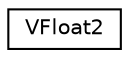 digraph "Graphical Class Hierarchy"
{
  edge [fontname="Helvetica",fontsize="10",labelfontname="Helvetica",labelfontsize="10"];
  node [fontname="Helvetica",fontsize="10",shape=record];
  rankdir="LR";
  Node1 [label="VFloat2",height=0.2,width=0.4,color="black", fillcolor="white", style="filled",URL="$class_v_float2.html"];
}
